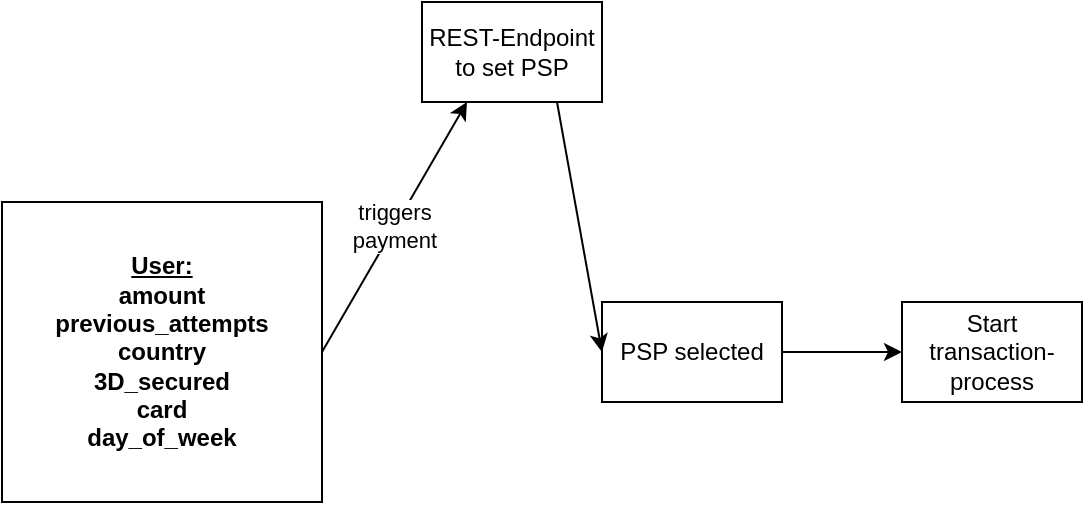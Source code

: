 <mxfile>
    <diagram id="ydquzuI8TKkKPUxtEkrc" name="Page-1">
        <mxGraphModel dx="1384" dy="681" grid="1" gridSize="10" guides="1" tooltips="1" connect="1" arrows="1" fold="1" page="1" pageScale="1" pageWidth="850" pageHeight="1100" math="0" shadow="0">
            <root>
                <mxCell id="0"/>
                <mxCell id="1" parent="0"/>
                <mxCell id="8" value="triggers&lt;br&gt;payment" style="edgeStyle=none;html=1;exitX=1;exitY=0.5;exitDx=0;exitDy=0;entryX=0.25;entryY=1;entryDx=0;entryDy=0;" edge="1" parent="1" source="6" target="11">
                    <mxGeometry relative="1" as="geometry"/>
                </mxCell>
                <mxCell id="6" value="&lt;b&gt;&lt;u&gt;User:&lt;br&gt;&lt;/u&gt;amount&lt;br&gt;previous_attempts&lt;br&gt;country&lt;br&gt;3D_secured&lt;br&gt;card&lt;br&gt;day_of_week&lt;/b&gt;" style="rounded=0;whiteSpace=wrap;html=1;" vertex="1" parent="1">
                    <mxGeometry x="-10" y="290" width="160" height="150" as="geometry"/>
                </mxCell>
                <mxCell id="10" style="edgeStyle=none;html=1;exitX=1;exitY=0.5;exitDx=0;exitDy=0;entryX=0;entryY=0.5;entryDx=0;entryDy=0;" edge="1" parent="1" source="7" target="9">
                    <mxGeometry relative="1" as="geometry"/>
                </mxCell>
                <mxCell id="7" value="PSP selected" style="rounded=0;whiteSpace=wrap;html=1;" vertex="1" parent="1">
                    <mxGeometry x="290" y="340" width="90" height="50" as="geometry"/>
                </mxCell>
                <mxCell id="9" value="Start transaction-process" style="rounded=0;whiteSpace=wrap;html=1;" vertex="1" parent="1">
                    <mxGeometry x="440" y="340" width="90" height="50" as="geometry"/>
                </mxCell>
                <mxCell id="12" style="edgeStyle=none;html=1;exitX=0.75;exitY=1;exitDx=0;exitDy=0;entryX=0;entryY=0.5;entryDx=0;entryDy=0;" edge="1" parent="1" source="11" target="7">
                    <mxGeometry relative="1" as="geometry"/>
                </mxCell>
                <mxCell id="11" value="REST-Endpoint&lt;br&gt;to set PSP" style="rounded=0;whiteSpace=wrap;html=1;" vertex="1" parent="1">
                    <mxGeometry x="200" y="190" width="90" height="50" as="geometry"/>
                </mxCell>
            </root>
        </mxGraphModel>
    </diagram>
</mxfile>